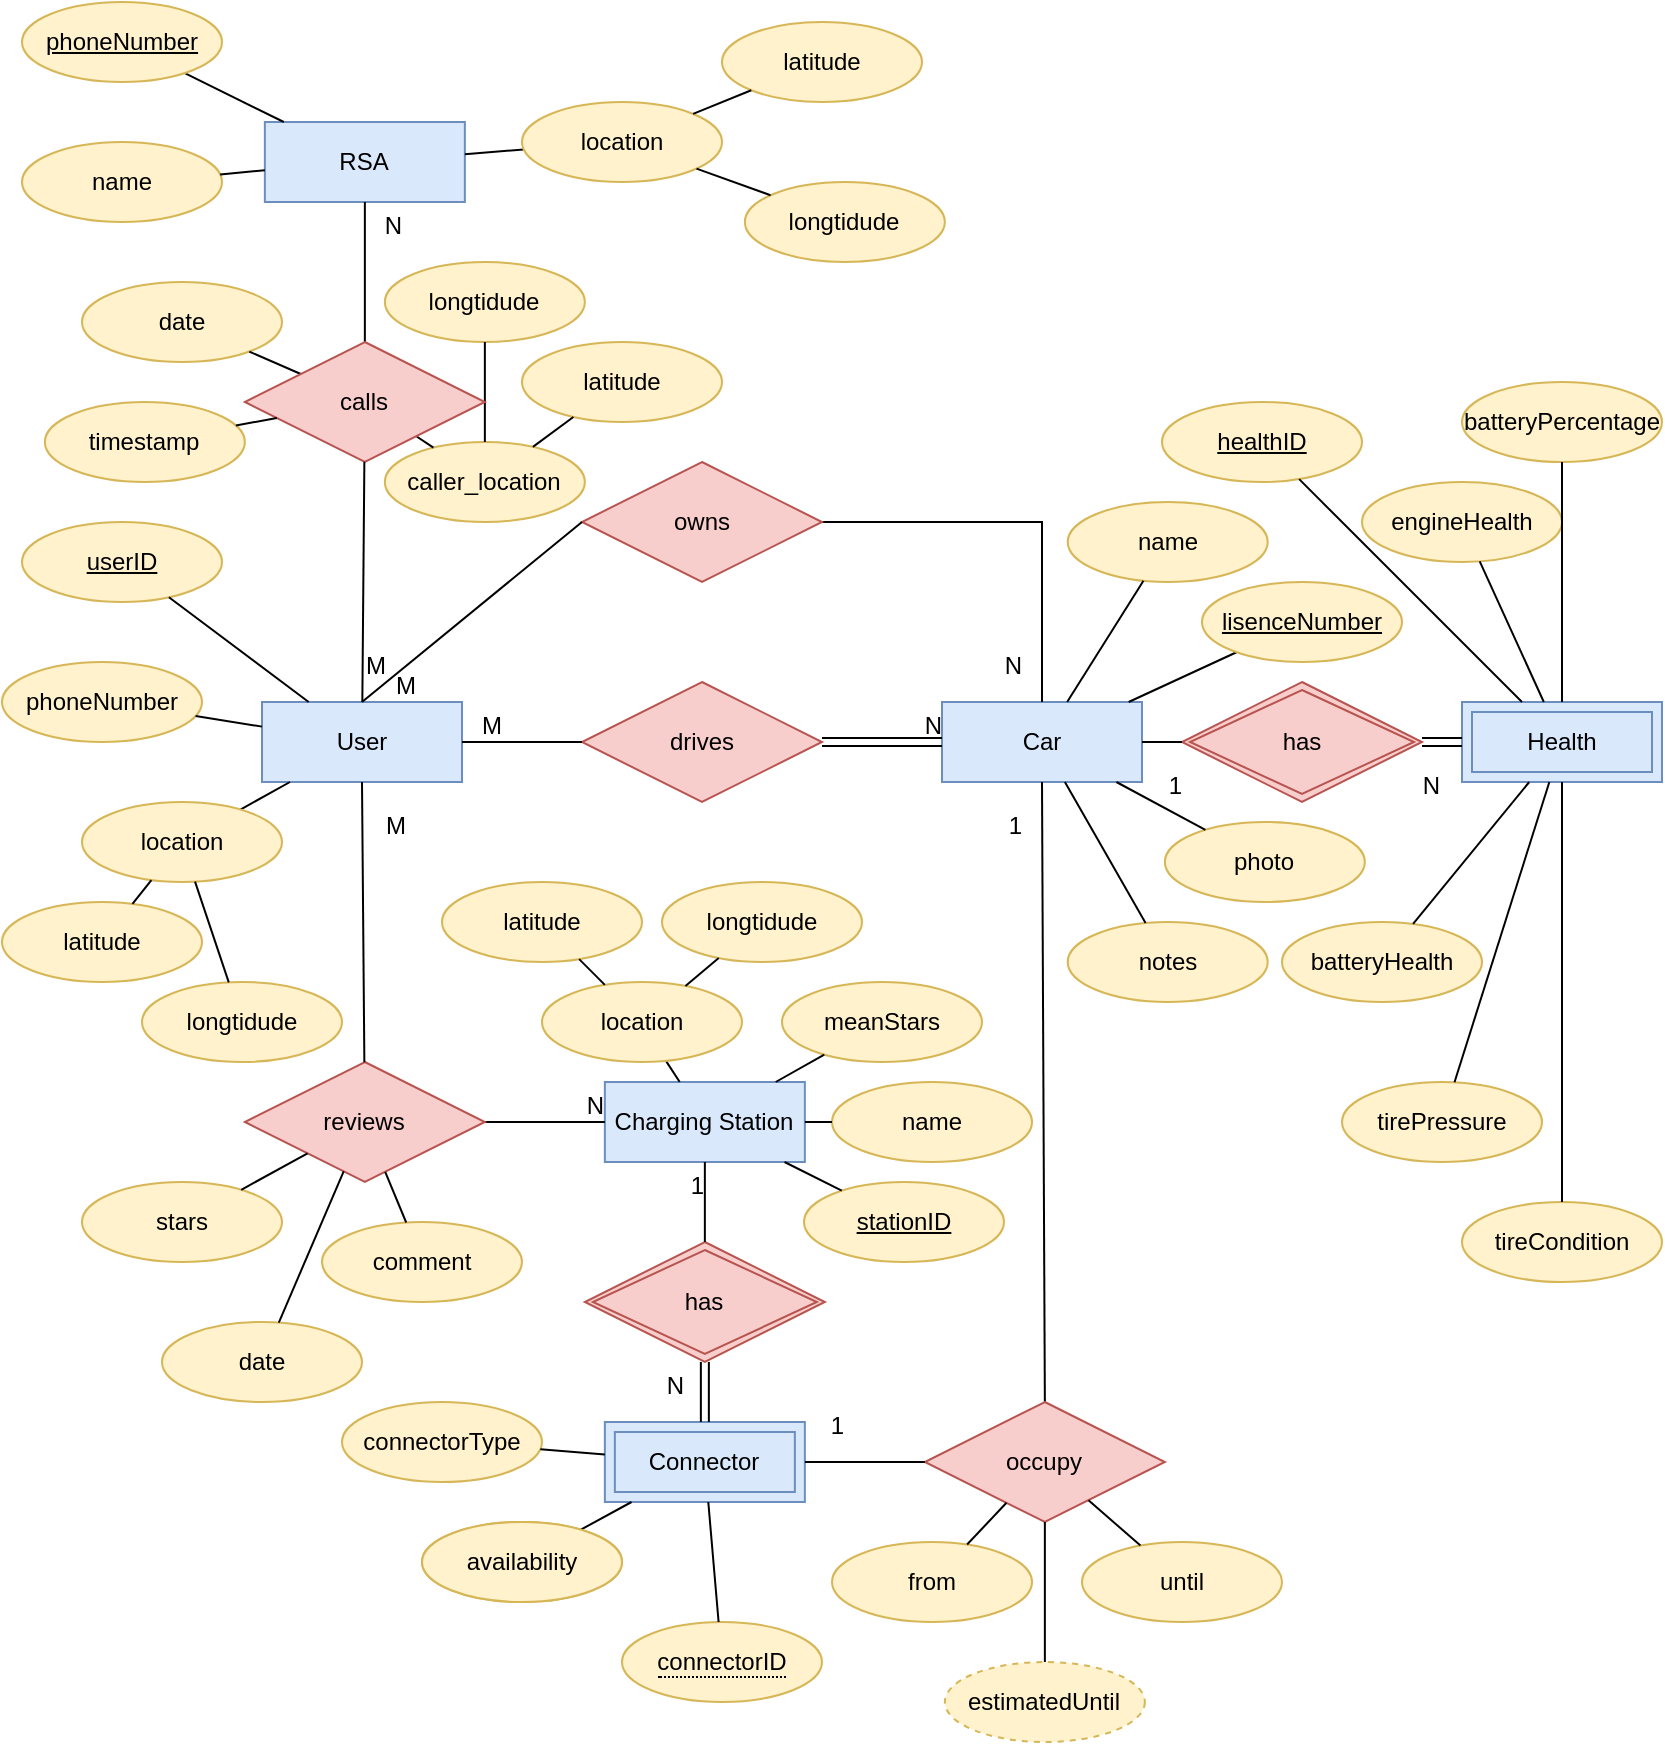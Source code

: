 <mxfile version="15.8.3" type="github">
  <diagram id="R2lEEEUBdFMjLlhIrx00" name="Page-1">
    <mxGraphModel dx="780" dy="1052" grid="1" gridSize="10" guides="1" tooltips="1" connect="1" arrows="1" fold="1" page="1" pageScale="1" pageWidth="850" pageHeight="1100" math="0" shadow="0" extFonts="Permanent Marker^https://fonts.googleapis.com/css?family=Permanent+Marker">
      <root>
        <mxCell id="0" />
        <mxCell id="1" parent="0" />
        <mxCell id="ZdWGNfyRv0KmOVRU79v5-1" value="User" style="whiteSpace=wrap;html=1;align=center;fillColor=#dae8fc;strokeColor=#6c8ebf;" parent="1" vertex="1">
          <mxGeometry x="140" y="370" width="100" height="40" as="geometry" />
        </mxCell>
        <mxCell id="ZdWGNfyRv0KmOVRU79v5-2" value="Charging Station" style="whiteSpace=wrap;html=1;align=center;fillColor=#dae8fc;strokeColor=#6c8ebf;" parent="1" vertex="1">
          <mxGeometry x="311.43" y="560" width="100" height="40" as="geometry" />
        </mxCell>
        <mxCell id="ZdWGNfyRv0KmOVRU79v5-3" value="Car" style="whiteSpace=wrap;html=1;align=center;fillColor=#dae8fc;strokeColor=#6c8ebf;" parent="1" vertex="1">
          <mxGeometry x="480" y="370" width="100" height="40" as="geometry" />
        </mxCell>
        <mxCell id="ZdWGNfyRv0KmOVRU79v5-7" value="drives" style="shape=rhombus;perimeter=rhombusPerimeter;whiteSpace=wrap;html=1;align=center;fillColor=#f8cecc;strokeColor=#b85450;" parent="1" vertex="1">
          <mxGeometry x="300" y="360" width="120" height="60" as="geometry" />
        </mxCell>
        <mxCell id="ZdWGNfyRv0KmOVRU79v5-8" value="" style="endArrow=none;html=1;rounded=0;exitX=1;exitY=0.5;exitDx=0;exitDy=0;entryX=0.5;entryY=0;entryDx=0;entryDy=0;startArrow=none;" parent="1" source="ZdWGNfyRv0KmOVRU79v5-11" target="ZdWGNfyRv0KmOVRU79v5-3" edge="1">
          <mxGeometry relative="1" as="geometry">
            <mxPoint x="190" y="250" as="sourcePoint" />
            <mxPoint x="530" y="280" as="targetPoint" />
            <Array as="points">
              <mxPoint x="530" y="280" />
            </Array>
          </mxGeometry>
        </mxCell>
        <mxCell id="ZdWGNfyRv0KmOVRU79v5-10" value="N" style="resizable=0;html=1;align=right;verticalAlign=bottom;" parent="ZdWGNfyRv0KmOVRU79v5-8" connectable="0" vertex="1">
          <mxGeometry x="1" relative="1" as="geometry">
            <mxPoint x="-10" y="-10" as="offset" />
          </mxGeometry>
        </mxCell>
        <mxCell id="ZdWGNfyRv0KmOVRU79v5-11" value="owns" style="shape=rhombus;perimeter=rhombusPerimeter;whiteSpace=wrap;html=1;align=center;fillColor=#f8cecc;strokeColor=#b85450;" parent="1" vertex="1">
          <mxGeometry x="300" y="250" width="120" height="60" as="geometry" />
        </mxCell>
        <mxCell id="ZdWGNfyRv0KmOVRU79v5-15" value="" style="endArrow=none;html=1;rounded=0;exitX=0.5;exitY=0;exitDx=0;exitDy=0;entryX=0;entryY=0.5;entryDx=0;entryDy=0;" parent="1" source="ZdWGNfyRv0KmOVRU79v5-1" target="ZdWGNfyRv0KmOVRU79v5-11" edge="1">
          <mxGeometry relative="1" as="geometry">
            <mxPoint x="190" y="370" as="sourcePoint" />
            <mxPoint x="530" y="370" as="targetPoint" />
            <Array as="points" />
          </mxGeometry>
        </mxCell>
        <mxCell id="ZdWGNfyRv0KmOVRU79v5-16" value="M" style="resizable=0;html=1;align=left;verticalAlign=bottom;" parent="ZdWGNfyRv0KmOVRU79v5-15" connectable="0" vertex="1">
          <mxGeometry x="-1" relative="1" as="geometry">
            <mxPoint y="-10" as="offset" />
          </mxGeometry>
        </mxCell>
        <mxCell id="ZdWGNfyRv0KmOVRU79v5-19" value="" style="endArrow=none;html=1;rounded=0;exitX=1;exitY=0.5;exitDx=0;exitDy=0;entryX=0;entryY=0.5;entryDx=0;entryDy=0;startArrow=none;" parent="1" source="ZdWGNfyRv0KmOVRU79v5-18" target="ZdWGNfyRv0KmOVRU79v5-2" edge="1">
          <mxGeometry relative="1" as="geometry">
            <mxPoint x="141.43" y="580" as="sourcePoint" />
            <mxPoint x="301.43" y="580" as="targetPoint" />
          </mxGeometry>
        </mxCell>
        <mxCell id="ZdWGNfyRv0KmOVRU79v5-21" value="N" style="resizable=0;html=1;align=right;verticalAlign=bottom;" parent="ZdWGNfyRv0KmOVRU79v5-19" connectable="0" vertex="1">
          <mxGeometry x="1" relative="1" as="geometry" />
        </mxCell>
        <mxCell id="ZdWGNfyRv0KmOVRU79v5-18" value="reviews" style="shape=rhombus;perimeter=rhombusPerimeter;whiteSpace=wrap;html=1;align=center;fillColor=#f8cecc;strokeColor=#b85450;" parent="1" vertex="1">
          <mxGeometry x="131.43" y="550" width="120" height="60" as="geometry" />
        </mxCell>
        <mxCell id="ZdWGNfyRv0KmOVRU79v5-23" value="" style="endArrow=none;html=1;rounded=0;exitX=0.5;exitY=1;exitDx=0;exitDy=0;" parent="1" source="ZdWGNfyRv0KmOVRU79v5-1" target="ZdWGNfyRv0KmOVRU79v5-18" edge="1">
          <mxGeometry relative="1" as="geometry">
            <mxPoint x="190" y="410" as="sourcePoint" />
            <mxPoint x="310" y="540" as="targetPoint" />
          </mxGeometry>
        </mxCell>
        <mxCell id="ZdWGNfyRv0KmOVRU79v5-24" value="M" style="resizable=0;html=1;align=left;verticalAlign=bottom;" parent="ZdWGNfyRv0KmOVRU79v5-23" connectable="0" vertex="1">
          <mxGeometry x="-1" relative="1" as="geometry">
            <mxPoint x="10" y="30" as="offset" />
          </mxGeometry>
        </mxCell>
        <mxCell id="ZdWGNfyRv0KmOVRU79v5-26" value="" style="endArrow=none;html=1;rounded=0;entryX=0.5;entryY=1;entryDx=0;entryDy=0;exitX=0.5;exitY=0;exitDx=0;exitDy=0;startArrow=none;" parent="1" source="ZdWGNfyRv0KmOVRU79v5-29" target="ZdWGNfyRv0KmOVRU79v5-3" edge="1">
          <mxGeometry relative="1" as="geometry">
            <mxPoint x="530" y="690" as="sourcePoint" />
            <mxPoint x="690" y="690" as="targetPoint" />
          </mxGeometry>
        </mxCell>
        <mxCell id="ZdWGNfyRv0KmOVRU79v5-27" value="1" style="resizable=0;html=1;align=right;verticalAlign=bottom;" parent="ZdWGNfyRv0KmOVRU79v5-26" connectable="0" vertex="1">
          <mxGeometry x="1" relative="1" as="geometry">
            <mxPoint x="-10" y="30" as="offset" />
          </mxGeometry>
        </mxCell>
        <mxCell id="ZdWGNfyRv0KmOVRU79v5-29" value="occupy" style="shape=rhombus;perimeter=rhombusPerimeter;whiteSpace=wrap;html=1;align=center;fillColor=#f8cecc;strokeColor=#b85450;" parent="1" vertex="1">
          <mxGeometry x="471.43" y="720" width="120" height="60" as="geometry" />
        </mxCell>
        <mxCell id="ZdWGNfyRv0KmOVRU79v5-32" value="has" style="shape=rhombus;double=1;perimeter=rhombusPerimeter;whiteSpace=wrap;html=1;align=center;fillColor=#f8cecc;strokeColor=#b85450;" parent="1" vertex="1">
          <mxGeometry x="600" y="360" width="120" height="60" as="geometry" />
        </mxCell>
        <mxCell id="ZdWGNfyRv0KmOVRU79v5-33" value="Health" style="shape=ext;margin=3;double=1;whiteSpace=wrap;html=1;align=center;fillColor=#dae8fc;strokeColor=#6c8ebf;" parent="1" vertex="1">
          <mxGeometry x="740" y="370" width="100" height="40" as="geometry" />
        </mxCell>
        <mxCell id="ZdWGNfyRv0KmOVRU79v5-34" value="" style="shape=link;html=1;rounded=0;" parent="1" source="ZdWGNfyRv0KmOVRU79v5-32" target="ZdWGNfyRv0KmOVRU79v5-33" edge="1">
          <mxGeometry relative="1" as="geometry">
            <mxPoint x="691.43" y="400" as="sourcePoint" />
            <mxPoint x="841.43" y="400" as="targetPoint" />
          </mxGeometry>
        </mxCell>
        <mxCell id="ZdWGNfyRv0KmOVRU79v5-35" value="N" style="resizable=0;html=1;align=right;verticalAlign=bottom;" parent="ZdWGNfyRv0KmOVRU79v5-34" connectable="0" vertex="1">
          <mxGeometry x="1" relative="1" as="geometry">
            <mxPoint x="-11" y="30" as="offset" />
          </mxGeometry>
        </mxCell>
        <mxCell id="ZdWGNfyRv0KmOVRU79v5-36" value="" style="endArrow=none;html=1;rounded=0;" parent="1" source="ZdWGNfyRv0KmOVRU79v5-32" target="ZdWGNfyRv0KmOVRU79v5-3" edge="1">
          <mxGeometry relative="1" as="geometry">
            <mxPoint x="400" y="770" as="sourcePoint" />
            <mxPoint x="560" y="770" as="targetPoint" />
          </mxGeometry>
        </mxCell>
        <mxCell id="ZdWGNfyRv0KmOVRU79v5-37" value="1" style="resizable=0;html=1;align=right;verticalAlign=bottom;" parent="ZdWGNfyRv0KmOVRU79v5-36" connectable="0" vertex="1">
          <mxGeometry x="1" relative="1" as="geometry">
            <mxPoint x="20" y="30" as="offset" />
          </mxGeometry>
        </mxCell>
        <mxCell id="ZdWGNfyRv0KmOVRU79v5-38" value="date" style="ellipse;whiteSpace=wrap;html=1;align=center;fillColor=#fff2cc;strokeColor=#d6b656;" parent="1" vertex="1">
          <mxGeometry x="90" y="680" width="100" height="40" as="geometry" />
        </mxCell>
        <mxCell id="ZdWGNfyRv0KmOVRU79v5-39" value="" style="endArrow=none;html=1;rounded=0;" parent="1" source="ZdWGNfyRv0KmOVRU79v5-38" target="ZdWGNfyRv0KmOVRU79v5-18" edge="1">
          <mxGeometry relative="1" as="geometry">
            <mxPoint x="130.0" y="641.43" as="sourcePoint" />
            <mxPoint x="211.43" y="660" as="targetPoint" />
          </mxGeometry>
        </mxCell>
        <mxCell id="ZdWGNfyRv0KmOVRU79v5-40" value="until" style="ellipse;whiteSpace=wrap;html=1;align=center;fillColor=#fff2cc;strokeColor=#d6b656;" parent="1" vertex="1">
          <mxGeometry x="550" y="790" width="100" height="40" as="geometry" />
        </mxCell>
        <mxCell id="ZdWGNfyRv0KmOVRU79v5-42" value="from" style="ellipse;whiteSpace=wrap;html=1;align=center;fillColor=#fff2cc;strokeColor=#d6b656;" parent="1" vertex="1">
          <mxGeometry x="425" y="790" width="100" height="40" as="geometry" />
        </mxCell>
        <mxCell id="ZdWGNfyRv0KmOVRU79v5-43" value="" style="endArrow=none;html=1;rounded=0;" parent="1" source="ZdWGNfyRv0KmOVRU79v5-29" target="ZdWGNfyRv0KmOVRU79v5-40" edge="1">
          <mxGeometry relative="1" as="geometry">
            <mxPoint x="411.43" y="630" as="sourcePoint" />
            <mxPoint x="571.43" y="630" as="targetPoint" />
          </mxGeometry>
        </mxCell>
        <mxCell id="ZdWGNfyRv0KmOVRU79v5-44" value="" style="endArrow=none;html=1;rounded=0;" parent="1" source="ZdWGNfyRv0KmOVRU79v5-42" target="ZdWGNfyRv0KmOVRU79v5-29" edge="1">
          <mxGeometry relative="1" as="geometry">
            <mxPoint x="361.43" y="640" as="sourcePoint" />
            <mxPoint x="521.43" y="640" as="targetPoint" />
          </mxGeometry>
        </mxCell>
        <mxCell id="ZdWGNfyRv0KmOVRU79v5-45" value="RSA" style="whiteSpace=wrap;html=1;align=center;fillColor=#dae8fc;strokeColor=#6c8ebf;" parent="1" vertex="1">
          <mxGeometry x="141.43" y="80" width="100" height="40" as="geometry" />
        </mxCell>
        <mxCell id="ZdWGNfyRv0KmOVRU79v5-51" value="Connector" style="shape=ext;margin=3;double=1;whiteSpace=wrap;html=1;align=center;fillColor=#dae8fc;strokeColor=#6c8ebf;" parent="1" vertex="1">
          <mxGeometry x="311.43" y="730" width="100" height="40" as="geometry" />
        </mxCell>
        <mxCell id="ZdWGNfyRv0KmOVRU79v5-52" value="" style="endArrow=none;html=1;rounded=0;" parent="1" source="ZdWGNfyRv0KmOVRU79v5-29" target="ZdWGNfyRv0KmOVRU79v5-51" edge="1">
          <mxGeometry relative="1" as="geometry">
            <mxPoint x="411.43" y="510" as="sourcePoint" />
            <mxPoint x="571.43" y="510" as="targetPoint" />
          </mxGeometry>
        </mxCell>
        <mxCell id="ZdWGNfyRv0KmOVRU79v5-53" value="1" style="resizable=0;html=1;align=right;verticalAlign=bottom;" parent="ZdWGNfyRv0KmOVRU79v5-52" connectable="0" vertex="1">
          <mxGeometry x="1" relative="1" as="geometry">
            <mxPoint x="20" y="-10" as="offset" />
          </mxGeometry>
        </mxCell>
        <mxCell id="ZdWGNfyRv0KmOVRU79v5-54" value="has" style="shape=rhombus;double=1;perimeter=rhombusPerimeter;whiteSpace=wrap;html=1;align=center;fillColor=#f8cecc;strokeColor=#b85450;" parent="1" vertex="1">
          <mxGeometry x="301.43" y="640" width="120" height="60" as="geometry" />
        </mxCell>
        <mxCell id="ZdWGNfyRv0KmOVRU79v5-55" value="" style="shape=link;html=1;rounded=0;" parent="1" source="ZdWGNfyRv0KmOVRU79v5-54" target="ZdWGNfyRv0KmOVRU79v5-51" edge="1">
          <mxGeometry relative="1" as="geometry">
            <mxPoint x="211.43" y="830" as="sourcePoint" />
            <mxPoint x="371.43" y="830" as="targetPoint" />
          </mxGeometry>
        </mxCell>
        <mxCell id="ZdWGNfyRv0KmOVRU79v5-56" value="N" style="resizable=0;html=1;align=right;verticalAlign=bottom;" parent="ZdWGNfyRv0KmOVRU79v5-55" connectable="0" vertex="1">
          <mxGeometry x="1" relative="1" as="geometry">
            <mxPoint x="-10" y="-10" as="offset" />
          </mxGeometry>
        </mxCell>
        <mxCell id="ZdWGNfyRv0KmOVRU79v5-57" value="" style="endArrow=none;html=1;rounded=0;" parent="1" source="ZdWGNfyRv0KmOVRU79v5-54" target="ZdWGNfyRv0KmOVRU79v5-2" edge="1">
          <mxGeometry relative="1" as="geometry">
            <mxPoint x="101.43" y="800" as="sourcePoint" />
            <mxPoint x="261.43" y="800" as="targetPoint" />
          </mxGeometry>
        </mxCell>
        <mxCell id="ZdWGNfyRv0KmOVRU79v5-58" value="1" style="resizable=0;html=1;align=right;verticalAlign=bottom;" parent="ZdWGNfyRv0KmOVRU79v5-57" connectable="0" vertex="1">
          <mxGeometry x="1" relative="1" as="geometry">
            <mxPoint y="20" as="offset" />
          </mxGeometry>
        </mxCell>
        <mxCell id="ZdWGNfyRv0KmOVRU79v5-63" value="caller_location" style="ellipse;whiteSpace=wrap;html=1;align=center;fillColor=#fff2cc;strokeColor=#d6b656;" parent="1" vertex="1">
          <mxGeometry x="201.43" y="240" width="100" height="40" as="geometry" />
        </mxCell>
        <mxCell id="ZdWGNfyRv0KmOVRU79v5-64" value="" style="endArrow=none;html=1;rounded=0;" parent="1" source="ZdWGNfyRv0KmOVRU79v5-46" target="ZdWGNfyRv0KmOVRU79v5-63" edge="1">
          <mxGeometry relative="1" as="geometry">
            <mxPoint x="-10" y="480" as="sourcePoint" />
            <mxPoint x="150" y="480" as="targetPoint" />
          </mxGeometry>
        </mxCell>
        <mxCell id="ZdWGNfyRv0KmOVRU79v5-66" value="userID" style="ellipse;whiteSpace=wrap;html=1;align=center;fontStyle=4;fillColor=#fff2cc;strokeColor=#d6b656;" parent="1" vertex="1">
          <mxGeometry x="20" y="280" width="100" height="40" as="geometry" />
        </mxCell>
        <mxCell id="ZdWGNfyRv0KmOVRU79v5-70" value="phoneNumber" style="ellipse;whiteSpace=wrap;html=1;align=center;fillColor=#fff2cc;strokeColor=#d6b656;" parent="1" vertex="1">
          <mxGeometry x="10" y="350" width="100" height="40" as="geometry" />
        </mxCell>
        <mxCell id="ZdWGNfyRv0KmOVRU79v5-71" value="" style="endArrow=none;html=1;rounded=0;" parent="1" source="ZdWGNfyRv0KmOVRU79v5-66" target="ZdWGNfyRv0KmOVRU79v5-1" edge="1">
          <mxGeometry relative="1" as="geometry">
            <mxPoint x="340" y="440" as="sourcePoint" />
            <mxPoint x="500" y="440" as="targetPoint" />
          </mxGeometry>
        </mxCell>
        <mxCell id="ZdWGNfyRv0KmOVRU79v5-72" value="" style="endArrow=none;html=1;rounded=0;" parent="1" source="ZdWGNfyRv0KmOVRU79v5-70" target="ZdWGNfyRv0KmOVRU79v5-1" edge="1">
          <mxGeometry relative="1" as="geometry">
            <mxPoint x="300" y="470" as="sourcePoint" />
            <mxPoint x="460" y="470" as="targetPoint" />
          </mxGeometry>
        </mxCell>
        <mxCell id="ZdWGNfyRv0KmOVRU79v5-75" value="" style="endArrow=none;html=1;rounded=0;" parent="1" source="ZdWGNfyRv0KmOVRU79v5-134" target="ZdWGNfyRv0KmOVRU79v5-1" edge="1">
          <mxGeometry relative="1" as="geometry">
            <mxPoint x="134.743" y="460.889" as="sourcePoint" />
            <mxPoint x="500" y="500" as="targetPoint" />
          </mxGeometry>
        </mxCell>
        <mxCell id="ZdWGNfyRv0KmOVRU79v5-79" value="" style="endArrow=none;html=1;rounded=0;" parent="1" source="ZdWGNfyRv0KmOVRU79v5-124" target="ZdWGNfyRv0KmOVRU79v5-2" edge="1">
          <mxGeometry relative="1" as="geometry">
            <mxPoint x="303.757" y="537.598" as="sourcePoint" />
            <mxPoint x="330" y="810" as="targetPoint" />
          </mxGeometry>
        </mxCell>
        <mxCell id="ZdWGNfyRv0KmOVRU79v5-80" value="stars" style="ellipse;whiteSpace=wrap;html=1;align=center;fillColor=#fff2cc;strokeColor=#d6b656;" parent="1" vertex="1">
          <mxGeometry x="50" y="610" width="100" height="40" as="geometry" />
        </mxCell>
        <mxCell id="ZdWGNfyRv0KmOVRU79v5-81" value="" style="endArrow=none;html=1;rounded=0;" parent="1" source="ZdWGNfyRv0KmOVRU79v5-80" target="ZdWGNfyRv0KmOVRU79v5-18" edge="1">
          <mxGeometry relative="1" as="geometry">
            <mxPoint x="50" y="620" as="sourcePoint" />
            <mxPoint x="210" y="560" as="targetPoint" />
          </mxGeometry>
        </mxCell>
        <mxCell id="ZdWGNfyRv0KmOVRU79v5-82" value="comment" style="ellipse;whiteSpace=wrap;html=1;align=center;fillColor=#fff2cc;strokeColor=#d6b656;" parent="1" vertex="1">
          <mxGeometry x="170" y="630" width="100" height="40" as="geometry" />
        </mxCell>
        <mxCell id="ZdWGNfyRv0KmOVRU79v5-83" value="" style="endArrow=none;html=1;rounded=0;" parent="1" source="ZdWGNfyRv0KmOVRU79v5-82" target="ZdWGNfyRv0KmOVRU79v5-18" edge="1">
          <mxGeometry relative="1" as="geometry">
            <mxPoint x="30" y="760" as="sourcePoint" />
            <mxPoint x="190" y="760" as="targetPoint" />
          </mxGeometry>
        </mxCell>
        <mxCell id="ZdWGNfyRv0KmOVRU79v5-84" value="meanStars" style="ellipse;whiteSpace=wrap;html=1;align=center;fillColor=#fff2cc;strokeColor=#d6b656;" parent="1" vertex="1">
          <mxGeometry x="400" y="510" width="100" height="40" as="geometry" />
        </mxCell>
        <mxCell id="ZdWGNfyRv0KmOVRU79v5-85" value="" style="endArrow=none;html=1;rounded=0;" parent="1" source="ZdWGNfyRv0KmOVRU79v5-84" target="ZdWGNfyRv0KmOVRU79v5-2" edge="1">
          <mxGeometry relative="1" as="geometry">
            <mxPoint x="40" y="750" as="sourcePoint" />
            <mxPoint x="200" y="750" as="targetPoint" />
          </mxGeometry>
        </mxCell>
        <mxCell id="ZdWGNfyRv0KmOVRU79v5-86" value="availability" style="ellipse;whiteSpace=wrap;html=1;align=center;fillColor=#fff2cc;strokeColor=#d6b656;" parent="1" vertex="1">
          <mxGeometry x="220" y="780" width="100" height="40" as="geometry" />
        </mxCell>
        <mxCell id="ZdWGNfyRv0KmOVRU79v5-87" value="" style="endArrow=none;html=1;rounded=0;" parent="1" source="ZdWGNfyRv0KmOVRU79v5-51" target="ZdWGNfyRv0KmOVRU79v5-86" edge="1">
          <mxGeometry relative="1" as="geometry">
            <mxPoint x="100" y="820" as="sourcePoint" />
            <mxPoint x="260" y="820" as="targetPoint" />
          </mxGeometry>
        </mxCell>
        <mxCell id="ZdWGNfyRv0KmOVRU79v5-88" value="name" style="ellipse;whiteSpace=wrap;html=1;align=center;fillColor=#fff2cc;strokeColor=#d6b656;" parent="1" vertex="1">
          <mxGeometry x="542.86" y="270" width="100" height="40" as="geometry" />
        </mxCell>
        <mxCell id="ZdWGNfyRv0KmOVRU79v5-90" value="photo" style="ellipse;whiteSpace=wrap;html=1;align=center;fillColor=#fff2cc;strokeColor=#d6b656;" parent="1" vertex="1">
          <mxGeometry x="591.43" y="430" width="100" height="40" as="geometry" />
        </mxCell>
        <mxCell id="ZdWGNfyRv0KmOVRU79v5-91" value="notes" style="ellipse;whiteSpace=wrap;html=1;align=center;fillColor=#fff2cc;strokeColor=#d6b656;" parent="1" vertex="1">
          <mxGeometry x="542.86" y="480" width="100" height="40" as="geometry" />
        </mxCell>
        <mxCell id="ZdWGNfyRv0KmOVRU79v5-92" value="" style="endArrow=none;html=1;rounded=0;" parent="1" source="ZdWGNfyRv0KmOVRU79v5-88" target="ZdWGNfyRv0KmOVRU79v5-3" edge="1">
          <mxGeometry relative="1" as="geometry">
            <mxPoint x="630" y="600" as="sourcePoint" />
            <mxPoint x="790" y="600" as="targetPoint" />
          </mxGeometry>
        </mxCell>
        <mxCell id="ZdWGNfyRv0KmOVRU79v5-93" value="" style="endArrow=none;html=1;rounded=0;" parent="1" source="ZdWGNfyRv0KmOVRU79v5-3" target="ZdWGNfyRv0KmOVRU79v5-144" edge="1">
          <mxGeometry relative="1" as="geometry">
            <mxPoint x="670" y="590" as="sourcePoint" />
            <mxPoint x="618.765" y="345.617" as="targetPoint" />
          </mxGeometry>
        </mxCell>
        <mxCell id="ZdWGNfyRv0KmOVRU79v5-94" value="" style="endArrow=none;html=1;rounded=0;" parent="1" source="ZdWGNfyRv0KmOVRU79v5-3" target="ZdWGNfyRv0KmOVRU79v5-90" edge="1">
          <mxGeometry relative="1" as="geometry">
            <mxPoint x="670" y="600" as="sourcePoint" />
            <mxPoint x="830" y="600" as="targetPoint" />
          </mxGeometry>
        </mxCell>
        <mxCell id="ZdWGNfyRv0KmOVRU79v5-95" value="" style="endArrow=none;html=1;rounded=0;" parent="1" source="ZdWGNfyRv0KmOVRU79v5-3" target="ZdWGNfyRv0KmOVRU79v5-91" edge="1">
          <mxGeometry relative="1" as="geometry">
            <mxPoint x="650" y="600" as="sourcePoint" />
            <mxPoint x="810" y="600" as="targetPoint" />
          </mxGeometry>
        </mxCell>
        <mxCell id="ZdWGNfyRv0KmOVRU79v5-96" value="batteryPercentage" style="ellipse;whiteSpace=wrap;html=1;align=center;fillColor=#fff2cc;strokeColor=#d6b656;" parent="1" vertex="1">
          <mxGeometry x="740" y="210" width="100" height="40" as="geometry" />
        </mxCell>
        <mxCell id="ZdWGNfyRv0KmOVRU79v5-97" value="batteryHealth" style="ellipse;whiteSpace=wrap;html=1;align=center;fillColor=#fff2cc;strokeColor=#d6b656;" parent="1" vertex="1">
          <mxGeometry x="650" y="480" width="100" height="40" as="geometry" />
        </mxCell>
        <mxCell id="ZdWGNfyRv0KmOVRU79v5-98" value="tirePressure" style="ellipse;whiteSpace=wrap;html=1;align=center;fillColor=#fff2cc;strokeColor=#d6b656;" parent="1" vertex="1">
          <mxGeometry x="680" y="560" width="100" height="40" as="geometry" />
        </mxCell>
        <mxCell id="ZdWGNfyRv0KmOVRU79v5-100" value="engineHealth" style="ellipse;whiteSpace=wrap;html=1;align=center;fillColor=#fff2cc;strokeColor=#d6b656;" parent="1" vertex="1">
          <mxGeometry x="690" y="260" width="100" height="40" as="geometry" />
        </mxCell>
        <mxCell id="ZdWGNfyRv0KmOVRU79v5-101" value="" style="endArrow=none;html=1;rounded=0;" parent="1" source="ZdWGNfyRv0KmOVRU79v5-33" target="ZdWGNfyRv0KmOVRU79v5-97" edge="1">
          <mxGeometry relative="1" as="geometry">
            <mxPoint x="783.333" y="410" as="sourcePoint" />
            <mxPoint x="860" y="650" as="targetPoint" />
          </mxGeometry>
        </mxCell>
        <mxCell id="ZdWGNfyRv0KmOVRU79v5-102" value="" style="endArrow=none;html=1;rounded=0;" parent="1" source="ZdWGNfyRv0KmOVRU79v5-98" target="ZdWGNfyRv0KmOVRU79v5-33" edge="1">
          <mxGeometry relative="1" as="geometry">
            <mxPoint x="720" y="640" as="sourcePoint" />
            <mxPoint x="792.632" y="410" as="targetPoint" />
          </mxGeometry>
        </mxCell>
        <mxCell id="ZdWGNfyRv0KmOVRU79v5-104" value="tireCondition" style="ellipse;whiteSpace=wrap;html=1;align=center;fillColor=#fff2cc;strokeColor=#d6b656;" parent="1" vertex="1">
          <mxGeometry x="740" y="620" width="100" height="40" as="geometry" />
        </mxCell>
        <mxCell id="ZdWGNfyRv0KmOVRU79v5-105" value="" style="endArrow=none;html=1;rounded=0;" parent="1" source="ZdWGNfyRv0KmOVRU79v5-104" target="ZdWGNfyRv0KmOVRU79v5-33" edge="1">
          <mxGeometry relative="1" as="geometry">
            <mxPoint x="880" y="540" as="sourcePoint" />
            <mxPoint x="799.2" y="410" as="targetPoint" />
          </mxGeometry>
        </mxCell>
        <mxCell id="ZdWGNfyRv0KmOVRU79v5-106" value="" style="endArrow=none;html=1;rounded=0;" parent="1" source="ZdWGNfyRv0KmOVRU79v5-100" target="ZdWGNfyRv0KmOVRU79v5-33" edge="1">
          <mxGeometry relative="1" as="geometry">
            <mxPoint x="740" y="340" as="sourcePoint" />
            <mxPoint x="789.091" y="370" as="targetPoint" />
          </mxGeometry>
        </mxCell>
        <mxCell id="ZdWGNfyRv0KmOVRU79v5-107" value="" style="endArrow=none;html=1;rounded=0;" parent="1" source="ZdWGNfyRv0KmOVRU79v5-96" target="ZdWGNfyRv0KmOVRU79v5-33" edge="1">
          <mxGeometry relative="1" as="geometry">
            <mxPoint x="800" y="320" as="sourcePoint" />
            <mxPoint x="798.75" y="370" as="targetPoint" />
          </mxGeometry>
        </mxCell>
        <mxCell id="ZdWGNfyRv0KmOVRU79v5-112" value="" style="endArrow=none;html=1;rounded=0;" parent="1" source="ZdWGNfyRv0KmOVRU79v5-129" target="ZdWGNfyRv0KmOVRU79v5-45" edge="1">
          <mxGeometry relative="1" as="geometry">
            <mxPoint x="469.508" y="79.1" as="sourcePoint" />
            <mxPoint x="310" y="110" as="targetPoint" />
          </mxGeometry>
        </mxCell>
        <mxCell id="ZdWGNfyRv0KmOVRU79v5-114" value="" style="endArrow=none;html=1;rounded=0;" parent="1" source="ZdWGNfyRv0KmOVRU79v5-45" target="ZdWGNfyRv0KmOVRU79v5-152" edge="1">
          <mxGeometry relative="1" as="geometry">
            <mxPoint x="510" y="160" as="sourcePoint" />
            <mxPoint x="254.781" y="28.897" as="targetPoint" />
          </mxGeometry>
        </mxCell>
        <mxCell id="ZdWGNfyRv0KmOVRU79v5-115" value="name" style="ellipse;whiteSpace=wrap;html=1;align=center;fillColor=#fff2cc;strokeColor=#d6b656;" parent="1" vertex="1">
          <mxGeometry x="20" y="90" width="100" height="40" as="geometry" />
        </mxCell>
        <mxCell id="ZdWGNfyRv0KmOVRU79v5-116" value="" style="endArrow=none;html=1;rounded=0;" parent="1" source="ZdWGNfyRv0KmOVRU79v5-115" target="ZdWGNfyRv0KmOVRU79v5-45" edge="1">
          <mxGeometry relative="1" as="geometry">
            <mxPoint x="190" y="140" as="sourcePoint" />
            <mxPoint x="350" y="140" as="targetPoint" />
          </mxGeometry>
        </mxCell>
        <mxCell id="ZdWGNfyRv0KmOVRU79v5-124" value="location" style="ellipse;whiteSpace=wrap;html=1;align=center;fillColor=#fff2cc;strokeColor=#d6b656;" parent="1" vertex="1">
          <mxGeometry x="280" y="510" width="100" height="40" as="geometry" />
        </mxCell>
        <mxCell id="ZdWGNfyRv0KmOVRU79v5-125" value="latitude" style="ellipse;whiteSpace=wrap;html=1;align=center;fillColor=#fff2cc;strokeColor=#d6b656;" parent="1" vertex="1">
          <mxGeometry x="230" y="460" width="100" height="40" as="geometry" />
        </mxCell>
        <mxCell id="ZdWGNfyRv0KmOVRU79v5-126" value="longtidude" style="ellipse;whiteSpace=wrap;html=1;align=center;fillColor=#fff2cc;strokeColor=#d6b656;" parent="1" vertex="1">
          <mxGeometry x="340" y="460" width="100" height="40" as="geometry" />
        </mxCell>
        <mxCell id="ZdWGNfyRv0KmOVRU79v5-127" value="" style="endArrow=none;html=1;rounded=0;" parent="1" source="ZdWGNfyRv0KmOVRU79v5-124" target="ZdWGNfyRv0KmOVRU79v5-126" edge="1">
          <mxGeometry relative="1" as="geometry">
            <mxPoint x="460" y="650" as="sourcePoint" />
            <mxPoint x="620" y="650" as="targetPoint" />
          </mxGeometry>
        </mxCell>
        <mxCell id="ZdWGNfyRv0KmOVRU79v5-128" value="" style="endArrow=none;html=1;rounded=0;" parent="1" source="ZdWGNfyRv0KmOVRU79v5-124" target="ZdWGNfyRv0KmOVRU79v5-125" edge="1">
          <mxGeometry relative="1" as="geometry">
            <mxPoint x="460" y="620" as="sourcePoint" />
            <mxPoint x="620" y="620" as="targetPoint" />
          </mxGeometry>
        </mxCell>
        <mxCell id="ZdWGNfyRv0KmOVRU79v5-129" value="location" style="ellipse;whiteSpace=wrap;html=1;align=center;fillColor=#fff2cc;strokeColor=#d6b656;" parent="1" vertex="1">
          <mxGeometry x="270" y="70" width="100" height="40" as="geometry" />
        </mxCell>
        <mxCell id="ZdWGNfyRv0KmOVRU79v5-130" value="latitude" style="ellipse;whiteSpace=wrap;html=1;align=center;fillColor=#fff2cc;strokeColor=#d6b656;fontStyle=0" parent="1" vertex="1">
          <mxGeometry x="370.0" y="30" width="100" height="40" as="geometry" />
        </mxCell>
        <mxCell id="ZdWGNfyRv0KmOVRU79v5-131" value="longtidude" style="ellipse;whiteSpace=wrap;html=1;align=center;fillColor=#fff2cc;strokeColor=#d6b656;" parent="1" vertex="1">
          <mxGeometry x="381.43" y="110" width="100" height="40" as="geometry" />
        </mxCell>
        <mxCell id="ZdWGNfyRv0KmOVRU79v5-132" value="" style="endArrow=none;html=1;rounded=0;" parent="1" source="ZdWGNfyRv0KmOVRU79v5-129" target="ZdWGNfyRv0KmOVRU79v5-131" edge="1">
          <mxGeometry relative="1" as="geometry">
            <mxPoint x="771.43" y="235" as="sourcePoint" />
            <mxPoint x="931.43" y="235" as="targetPoint" />
          </mxGeometry>
        </mxCell>
        <mxCell id="ZdWGNfyRv0KmOVRU79v5-133" value="" style="endArrow=none;html=1;rounded=0;" parent="1" source="ZdWGNfyRv0KmOVRU79v5-129" target="ZdWGNfyRv0KmOVRU79v5-130" edge="1">
          <mxGeometry relative="1" as="geometry">
            <mxPoint x="771.43" y="205" as="sourcePoint" />
            <mxPoint x="931.43" y="205" as="targetPoint" />
          </mxGeometry>
        </mxCell>
        <mxCell id="ZdWGNfyRv0KmOVRU79v5-134" value="location" style="ellipse;whiteSpace=wrap;html=1;align=center;fillColor=#fff2cc;strokeColor=#d6b656;" parent="1" vertex="1">
          <mxGeometry x="50" y="420" width="100" height="40" as="geometry" />
        </mxCell>
        <mxCell id="ZdWGNfyRv0KmOVRU79v5-135" value="latitude" style="ellipse;whiteSpace=wrap;html=1;align=center;fillColor=#fff2cc;strokeColor=#d6b656;" parent="1" vertex="1">
          <mxGeometry x="10" y="470" width="100" height="40" as="geometry" />
        </mxCell>
        <mxCell id="ZdWGNfyRv0KmOVRU79v5-136" value="longtidude" style="ellipse;whiteSpace=wrap;html=1;align=center;fillColor=#fff2cc;strokeColor=#d6b656;" parent="1" vertex="1">
          <mxGeometry x="80" y="510" width="100" height="40" as="geometry" />
        </mxCell>
        <mxCell id="ZdWGNfyRv0KmOVRU79v5-137" value="" style="endArrow=none;html=1;rounded=0;" parent="1" source="ZdWGNfyRv0KmOVRU79v5-134" target="ZdWGNfyRv0KmOVRU79v5-136" edge="1">
          <mxGeometry relative="1" as="geometry">
            <mxPoint x="250" y="590" as="sourcePoint" />
            <mxPoint x="410" y="590" as="targetPoint" />
          </mxGeometry>
        </mxCell>
        <mxCell id="ZdWGNfyRv0KmOVRU79v5-138" value="" style="endArrow=none;html=1;rounded=0;" parent="1" source="ZdWGNfyRv0KmOVRU79v5-134" target="ZdWGNfyRv0KmOVRU79v5-135" edge="1">
          <mxGeometry relative="1" as="geometry">
            <mxPoint x="250" y="560" as="sourcePoint" />
            <mxPoint x="410" y="560" as="targetPoint" />
          </mxGeometry>
        </mxCell>
        <mxCell id="ZdWGNfyRv0KmOVRU79v5-144" value="lisenceNumber" style="ellipse;whiteSpace=wrap;html=1;align=center;fontStyle=4;fillColor=#fff2cc;strokeColor=#d6b656;" parent="1" vertex="1">
          <mxGeometry x="610" y="310" width="100" height="40" as="geometry" />
        </mxCell>
        <mxCell id="ZdWGNfyRv0KmOVRU79v5-145" value="&lt;span style=&quot;border-bottom: 1px dotted&quot;&gt;connectorID&lt;/span&gt;" style="ellipse;whiteSpace=wrap;html=1;align=center;fillColor=#fff2cc;strokeColor=#d6b656;" parent="1" vertex="1">
          <mxGeometry x="320" y="830" width="100" height="40" as="geometry" />
        </mxCell>
        <mxCell id="ZdWGNfyRv0KmOVRU79v5-146" value="" style="endArrow=none;html=1;rounded=0;" parent="1" source="ZdWGNfyRv0KmOVRU79v5-51" target="ZdWGNfyRv0KmOVRU79v5-145" edge="1">
          <mxGeometry relative="1" as="geometry">
            <mxPoint x="50" y="850" as="sourcePoint" />
            <mxPoint x="210" y="850" as="targetPoint" />
          </mxGeometry>
        </mxCell>
        <mxCell id="ZdWGNfyRv0KmOVRU79v5-148" value="stationID" style="ellipse;whiteSpace=wrap;html=1;align=center;fontStyle=4;fillColor=#fff2cc;strokeColor=#d6b656;" parent="1" vertex="1">
          <mxGeometry x="411" y="610" width="100" height="40" as="geometry" />
        </mxCell>
        <mxCell id="ZdWGNfyRv0KmOVRU79v5-149" value="" style="endArrow=none;html=1;rounded=0;" parent="1" source="ZdWGNfyRv0KmOVRU79v5-2" target="ZdWGNfyRv0KmOVRU79v5-148" edge="1">
          <mxGeometry relative="1" as="geometry">
            <mxPoint x="30" y="770" as="sourcePoint" />
            <mxPoint x="190" y="770" as="targetPoint" />
          </mxGeometry>
        </mxCell>
        <mxCell id="ZdWGNfyRv0KmOVRU79v5-150" value="name" style="ellipse;whiteSpace=wrap;html=1;align=center;fillColor=#fff2cc;strokeColor=#d6b656;" parent="1" vertex="1">
          <mxGeometry x="425" y="560" width="100" height="40" as="geometry" />
        </mxCell>
        <mxCell id="ZdWGNfyRv0KmOVRU79v5-151" value="" style="endArrow=none;html=1;rounded=0;" parent="1" source="ZdWGNfyRv0KmOVRU79v5-2" target="ZdWGNfyRv0KmOVRU79v5-150" edge="1">
          <mxGeometry relative="1" as="geometry">
            <mxPoint x="300" y="410" as="sourcePoint" />
            <mxPoint x="460" y="410" as="targetPoint" />
          </mxGeometry>
        </mxCell>
        <mxCell id="ZdWGNfyRv0KmOVRU79v5-152" value="phoneNumber" style="ellipse;whiteSpace=wrap;html=1;align=center;fontStyle=4;fillColor=#fff2cc;strokeColor=#d6b656;" parent="1" vertex="1">
          <mxGeometry x="20" y="20" width="100" height="40" as="geometry" />
        </mxCell>
        <mxCell id="kWEfYQdw3QmrjEnDfTO9-1" value="estimatedUntil" style="ellipse;whiteSpace=wrap;html=1;align=center;dashed=1;fillColor=#fff2cc;strokeColor=#d6b656;" parent="1" vertex="1">
          <mxGeometry x="481.43" y="850" width="100" height="40" as="geometry" />
        </mxCell>
        <mxCell id="kWEfYQdw3QmrjEnDfTO9-2" value="" style="endArrow=none;html=1;rounded=0;" parent="1" source="ZdWGNfyRv0KmOVRU79v5-29" target="kWEfYQdw3QmrjEnDfTO9-1" edge="1">
          <mxGeometry relative="1" as="geometry">
            <mxPoint x="400" y="970" as="sourcePoint" />
            <mxPoint x="560" y="970" as="targetPoint" />
          </mxGeometry>
        </mxCell>
        <mxCell id="hMkpPP0iQA8l5FLWT4Cf-2" value="latitude" style="ellipse;whiteSpace=wrap;html=1;align=center;fillColor=#fff2cc;strokeColor=#d6b656;" parent="1" vertex="1">
          <mxGeometry x="270.0" y="190" width="100" height="40" as="geometry" />
        </mxCell>
        <mxCell id="hMkpPP0iQA8l5FLWT4Cf-3" value="longtidude" style="ellipse;whiteSpace=wrap;html=1;align=center;fillColor=#fff2cc;strokeColor=#d6b656;" parent="1" vertex="1">
          <mxGeometry x="201.43" y="150" width="100" height="40" as="geometry" />
        </mxCell>
        <mxCell id="hMkpPP0iQA8l5FLWT4Cf-4" value="" style="endArrow=none;html=1;rounded=0;" parent="1" source="hMkpPP0iQA8l5FLWT4Cf-2" target="ZdWGNfyRv0KmOVRU79v5-63" edge="1">
          <mxGeometry relative="1" as="geometry">
            <mxPoint x="200" y="220" as="sourcePoint" />
            <mxPoint x="360" y="220" as="targetPoint" />
          </mxGeometry>
        </mxCell>
        <mxCell id="hMkpPP0iQA8l5FLWT4Cf-5" value="" style="endArrow=none;html=1;rounded=0;" parent="1" source="ZdWGNfyRv0KmOVRU79v5-63" target="hMkpPP0iQA8l5FLWT4Cf-3" edge="1">
          <mxGeometry relative="1" as="geometry">
            <mxPoint x="400" y="250" as="sourcePoint" />
            <mxPoint x="560" y="250" as="targetPoint" />
          </mxGeometry>
        </mxCell>
        <mxCell id="hMkpPP0iQA8l5FLWT4Cf-6" value="date" style="ellipse;whiteSpace=wrap;html=1;align=center;fillColor=#fff2cc;strokeColor=#d6b656;" parent="1" vertex="1">
          <mxGeometry x="50" y="160" width="100" height="40" as="geometry" />
        </mxCell>
        <mxCell id="hMkpPP0iQA8l5FLWT4Cf-7" value="" style="endArrow=none;html=1;rounded=0;" parent="1" source="ZdWGNfyRv0KmOVRU79v5-46" target="hMkpPP0iQA8l5FLWT4Cf-6" edge="1">
          <mxGeometry relative="1" as="geometry">
            <mxPoint x="250" y="270" as="sourcePoint" />
            <mxPoint x="410" y="270" as="targetPoint" />
          </mxGeometry>
        </mxCell>
        <mxCell id="hMkpPP0iQA8l5FLWT4Cf-8" value="" style="endArrow=none;html=1;rounded=0;startArrow=none;" parent="1" source="ZdWGNfyRv0KmOVRU79v5-46" target="ZdWGNfyRv0KmOVRU79v5-45" edge="1">
          <mxGeometry relative="1" as="geometry">
            <mxPoint x="50" y="210" as="sourcePoint" />
            <mxPoint x="210" y="210" as="targetPoint" />
          </mxGeometry>
        </mxCell>
        <mxCell id="hMkpPP0iQA8l5FLWT4Cf-10" value="N" style="resizable=0;html=1;align=right;verticalAlign=bottom;" parent="hMkpPP0iQA8l5FLWT4Cf-8" connectable="0" vertex="1">
          <mxGeometry x="1" relative="1" as="geometry">
            <mxPoint x="19" y="20" as="offset" />
          </mxGeometry>
        </mxCell>
        <mxCell id="ZdWGNfyRv0KmOVRU79v5-46" value="calls" style="shape=rhombus;perimeter=rhombusPerimeter;whiteSpace=wrap;html=1;align=center;fillColor=#f8cecc;strokeColor=#b85450;" parent="1" vertex="1">
          <mxGeometry x="131.43" y="190" width="120" height="60" as="geometry" />
        </mxCell>
        <mxCell id="hMkpPP0iQA8l5FLWT4Cf-11" value="" style="endArrow=none;html=1;rounded=0;" parent="1" source="ZdWGNfyRv0KmOVRU79v5-1" target="ZdWGNfyRv0KmOVRU79v5-46" edge="1">
          <mxGeometry relative="1" as="geometry">
            <mxPoint x="200.084" y="370" as="sourcePoint" />
            <mxPoint x="351.346" y="70" as="targetPoint" />
          </mxGeometry>
        </mxCell>
        <mxCell id="hMkpPP0iQA8l5FLWT4Cf-12" value="M" style="resizable=0;html=1;align=left;verticalAlign=bottom;" parent="hMkpPP0iQA8l5FLWT4Cf-11" connectable="0" vertex="1">
          <mxGeometry x="-1" relative="1" as="geometry">
            <mxPoint x="15" as="offset" />
          </mxGeometry>
        </mxCell>
        <mxCell id="hMkpPP0iQA8l5FLWT4Cf-14" value="healthID" style="ellipse;whiteSpace=wrap;html=1;align=center;fontStyle=4;fillColor=#fff2cc;strokeColor=#d6b656;" parent="1" vertex="1">
          <mxGeometry x="590" y="220" width="100" height="40" as="geometry" />
        </mxCell>
        <mxCell id="hMkpPP0iQA8l5FLWT4Cf-15" value="" style="endArrow=none;html=1;rounded=0;" parent="1" source="hMkpPP0iQA8l5FLWT4Cf-14" target="ZdWGNfyRv0KmOVRU79v5-33" edge="1">
          <mxGeometry relative="1" as="geometry">
            <mxPoint x="590" y="110" as="sourcePoint" />
            <mxPoint x="750" y="110" as="targetPoint" />
          </mxGeometry>
        </mxCell>
        <mxCell id="eYGHN3Ph9fZ2Ezo1Wk5X-1" value="availability" style="ellipse;whiteSpace=wrap;html=1;align=center;fillColor=#fff2cc;strokeColor=#d6b656;" parent="1" vertex="1">
          <mxGeometry x="220" y="780" width="100" height="40" as="geometry" />
        </mxCell>
        <mxCell id="eYGHN3Ph9fZ2Ezo1Wk5X-2" value="connectorType" style="ellipse;whiteSpace=wrap;html=1;align=center;fillColor=#fff2cc;strokeColor=#d6b656;" parent="1" vertex="1">
          <mxGeometry x="180" y="720" width="100" height="40" as="geometry" />
        </mxCell>
        <mxCell id="eYGHN3Ph9fZ2Ezo1Wk5X-3" value="" style="endArrow=none;html=1;rounded=0;" parent="1" source="eYGHN3Ph9fZ2Ezo1Wk5X-2" target="ZdWGNfyRv0KmOVRU79v5-51" edge="1">
          <mxGeometry relative="1" as="geometry">
            <mxPoint x="120" y="890" as="sourcePoint" />
            <mxPoint x="280" y="890" as="targetPoint" />
          </mxGeometry>
        </mxCell>
        <mxCell id="V7Fx2JdwHDXDvCGUwGMa-1" value="&lt;div&gt;timestamp&lt;/div&gt;" style="ellipse;whiteSpace=wrap;html=1;align=center;fillColor=#fff2cc;strokeColor=#d6b656;" parent="1" vertex="1">
          <mxGeometry x="31.43" y="220" width="100" height="40" as="geometry" />
        </mxCell>
        <mxCell id="V7Fx2JdwHDXDvCGUwGMa-2" value="" style="endArrow=none;html=1;rounded=0;" parent="1" source="V7Fx2JdwHDXDvCGUwGMa-1" target="ZdWGNfyRv0KmOVRU79v5-46" edge="1">
          <mxGeometry relative="1" as="geometry">
            <mxPoint x="40" y="240" as="sourcePoint" />
            <mxPoint x="200" y="240" as="targetPoint" />
          </mxGeometry>
        </mxCell>
        <mxCell id="URgAk3GFcBjNY2u_oAa1-2" value="" style="shape=link;html=1;rounded=0;" edge="1" parent="1" source="ZdWGNfyRv0KmOVRU79v5-7" target="ZdWGNfyRv0KmOVRU79v5-3">
          <mxGeometry relative="1" as="geometry">
            <mxPoint x="300" y="440" as="sourcePoint" />
            <mxPoint x="460" y="440" as="targetPoint" />
          </mxGeometry>
        </mxCell>
        <mxCell id="URgAk3GFcBjNY2u_oAa1-3" value="N" style="resizable=0;html=1;align=right;verticalAlign=bottom;" connectable="0" vertex="1" parent="URgAk3GFcBjNY2u_oAa1-2">
          <mxGeometry x="1" relative="1" as="geometry" />
        </mxCell>
        <mxCell id="URgAk3GFcBjNY2u_oAa1-4" value="" style="endArrow=none;html=1;rounded=0;" edge="1" parent="1" source="ZdWGNfyRv0KmOVRU79v5-7" target="ZdWGNfyRv0KmOVRU79v5-1">
          <mxGeometry relative="1" as="geometry">
            <mxPoint x="90" y="900" as="sourcePoint" />
            <mxPoint x="250" y="900" as="targetPoint" />
          </mxGeometry>
        </mxCell>
        <mxCell id="URgAk3GFcBjNY2u_oAa1-5" value="Μ" style="resizable=0;html=1;align=right;verticalAlign=bottom;" connectable="0" vertex="1" parent="URgAk3GFcBjNY2u_oAa1-4">
          <mxGeometry x="1" relative="1" as="geometry">
            <mxPoint x="20" as="offset" />
          </mxGeometry>
        </mxCell>
      </root>
    </mxGraphModel>
  </diagram>
</mxfile>
